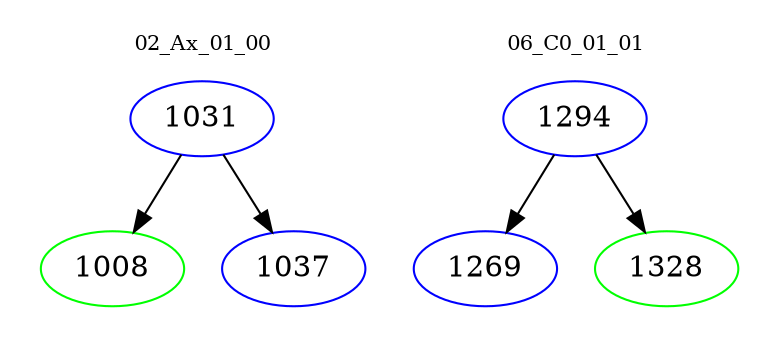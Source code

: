 digraph{
subgraph cluster_0 {
color = white
label = "02_Ax_01_00";
fontsize=10;
T0_1031 [label="1031", color="blue"]
T0_1031 -> T0_1008 [color="black"]
T0_1008 [label="1008", color="green"]
T0_1031 -> T0_1037 [color="black"]
T0_1037 [label="1037", color="blue"]
}
subgraph cluster_1 {
color = white
label = "06_C0_01_01";
fontsize=10;
T1_1294 [label="1294", color="blue"]
T1_1294 -> T1_1269 [color="black"]
T1_1269 [label="1269", color="blue"]
T1_1294 -> T1_1328 [color="black"]
T1_1328 [label="1328", color="green"]
}
}
